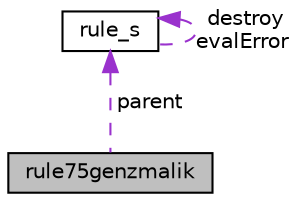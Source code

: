 digraph "rule75genzmalik"
{
 // LATEX_PDF_SIZE
  edge [fontname="Helvetica",fontsize="10",labelfontname="Helvetica",labelfontsize="10"];
  node [fontname="Helvetica",fontsize="10",shape=record];
  Node1 [label="rule75genzmalik",height=0.2,width=0.4,color="black", fillcolor="grey75", style="filled", fontcolor="black",tooltip=" "];
  Node2 -> Node1 [dir="back",color="darkorchid3",fontsize="10",style="dashed",label=" parent" ];
  Node2 [label="rule_s",height=0.2,width=0.4,color="black", fillcolor="white", style="filled",URL="$d0/df5/structrule__s.html",tooltip=" "];
  Node2 -> Node2 [dir="back",color="darkorchid3",fontsize="10",style="dashed",label=" destroy\nevalError" ];
}
